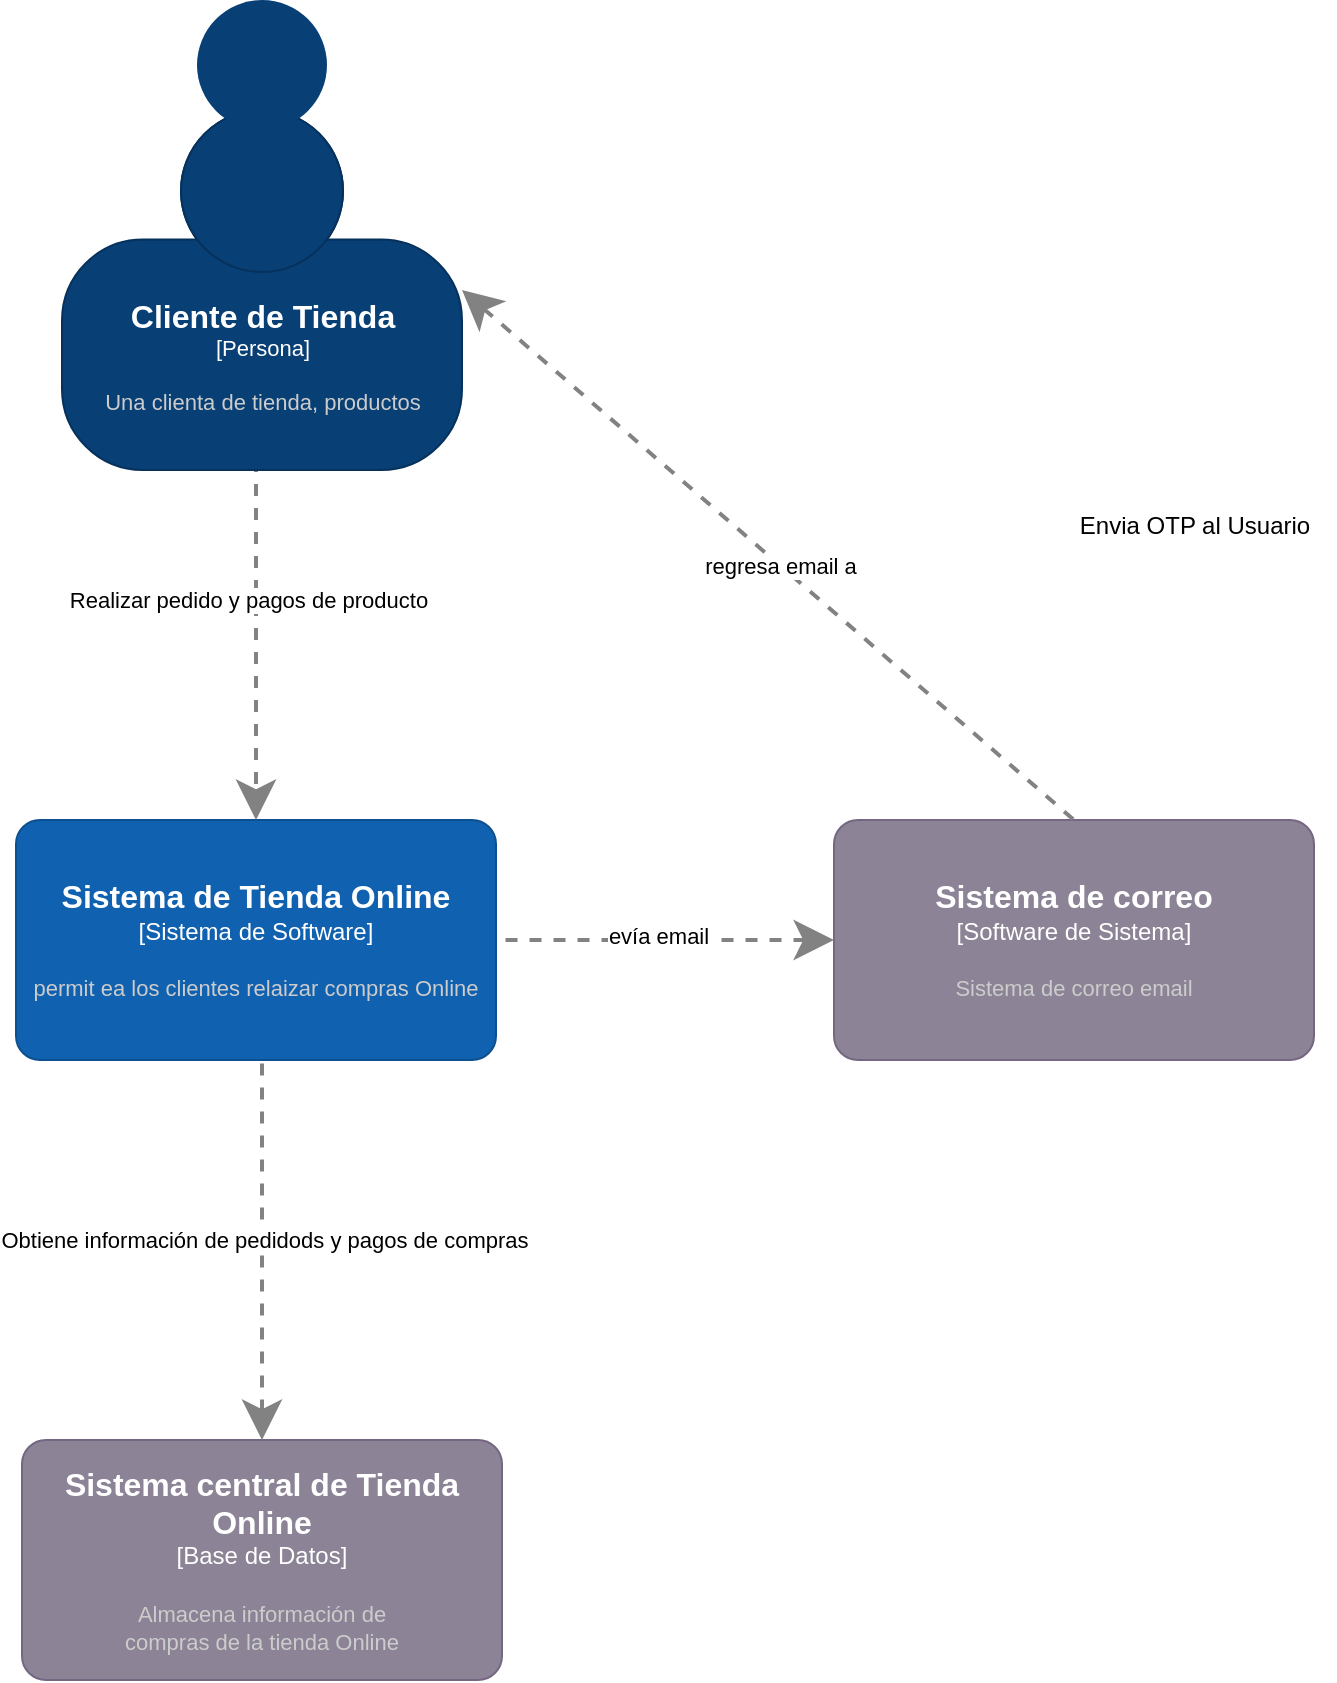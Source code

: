 <mxfile version="14.5.1" type="device" pages="2"><diagram id="juLyVRAU24IPlWAHmOPr" name="C1 Contexto"><mxGraphModel dx="1024" dy="688" grid="1" gridSize="10" guides="1" tooltips="1" connect="1" arrows="1" fold="1" page="1" pageScale="1" pageWidth="827" pageHeight="1169" math="0" shadow="0"><root><mxCell id="0"/><mxCell id="1" parent="0"/><object placeholders="1" c4Name="Sistema de Tienda Online" c4Type="Sistema de Software" c4Description="permit ea los clientes relaizar compras Online" label="&lt;font style=&quot;font-size: 16px&quot;&gt;&lt;b&gt;%c4Name%&lt;/b&gt;&lt;/font&gt;&lt;div&gt;[%c4Type%]&lt;/div&gt;&lt;br&gt;&lt;div&gt;&lt;font style=&quot;font-size: 11px&quot;&gt;&lt;font color=&quot;#cccccc&quot;&gt;%c4Description%&lt;/font&gt;&lt;/div&gt;" id="Wfo3SMtfOmPPvtlrlPXn-2"><mxCell style="rounded=1;whiteSpace=wrap;html=1;labelBackgroundColor=none;fillColor=#1061B0;fontColor=#ffffff;align=center;arcSize=10;strokeColor=#0D5091;metaEdit=1;resizable=0;points=[[0.25,0,0],[0.5,0,0],[0.75,0,0],[1,0.25,0],[1,0.5,0],[1,0.75,0],[0.75,1,0],[0.5,1,0],[0.25,1,0],[0,0.75,0],[0,0.5,0],[0,0.25,0]];" vertex="1" parent="1"><mxGeometry x="741" y="570" width="240" height="120" as="geometry"/></mxCell></object><mxCell id="Wfo3SMtfOmPPvtlrlPXn-14" style="rounded=0;orthogonalLoop=1;jettySize=auto;html=1;entryX=0.5;entryY=0;entryDx=0;entryDy=0;entryPerimeter=0;dashed=1;strokeColor=#828282;strokeWidth=2;align=center;verticalAlign=middle;fontFamily=Helvetica;fontSize=10;fontColor=#404040;labelBackgroundColor=default;elbow=vertical;jumpStyle=arc;jumpSize=16;startArrow=none;startFill=0;startSize=14;endArrow=classic;endFill=1;endSize=14;" edge="1" parent="1" target="Wfo3SMtfOmPPvtlrlPXn-2"><mxGeometry relative="1" as="geometry"><mxPoint x="861" y="390" as="sourcePoint"/></mxGeometry></mxCell><mxCell id="Wfo3SMtfOmPPvtlrlPXn-15" value="Realizar pedido y pagos de producto" style="edgeLabel;html=1;align=center;verticalAlign=middle;resizable=0;points=[];" vertex="1" connectable="0" parent="Wfo3SMtfOmPPvtlrlPXn-14"><mxGeometry x="-0.227" y="-4" relative="1" as="geometry"><mxPoint as="offset"/></mxGeometry></mxCell><mxCell id="Wfo3SMtfOmPPvtlrlPXn-18" value="Envia OTP al Usuario" style="text;html=1;align=center;verticalAlign=middle;resizable=0;points=[];autosize=1;strokeColor=none;fillColor=none;" vertex="1" parent="1"><mxGeometry x="1260" y="408" width="140" height="30" as="geometry"/></mxCell><object placeholders="1" c4Name="Sistema central de Tienda Online" c4Type="Base de Datos" c4Description="Almacena información de &#10;compras de la tienda Online" label="&lt;font style=&quot;font-size: 16px&quot;&gt;&lt;b&gt;%c4Name%&lt;/b&gt;&lt;/font&gt;&lt;div&gt;[%c4Type%]&lt;/div&gt;&lt;br&gt;&lt;div&gt;&lt;font style=&quot;font-size: 11px&quot;&gt;&lt;font color=&quot;#cccccc&quot;&gt;%c4Description%&lt;/font&gt;&lt;/div&gt;" id="Wfo3SMtfOmPPvtlrlPXn-19"><mxCell style="rounded=1;whiteSpace=wrap;html=1;labelBackgroundColor=none;fontColor=#ffffff;align=center;arcSize=10;strokeColor=#736782;metaEdit=1;resizable=0;points=[[0.25,0,0],[0.5,0,0],[0.75,0,0],[1,0.25,0],[1,0.5,0],[1,0.75,0],[0.75,1,0],[0.5,1,0],[0.25,1,0],[0,0.75,0],[0,0.5,0],[0,0.25,0]];fillColor=#8C8496;" vertex="1" parent="1"><mxGeometry x="744" y="880" width="240" height="120" as="geometry"/></mxCell></object><mxCell id="Wfo3SMtfOmPPvtlrlPXn-20" style="rounded=0;orthogonalLoop=1;jettySize=auto;html=1;startArrow=classic;startFill=1;dashed=1;strokeColor=#828282;strokeWidth=2;align=center;verticalAlign=middle;fontFamily=Helvetica;fontSize=10;fontColor=#404040;labelBackgroundColor=default;elbow=vertical;jumpStyle=arc;jumpSize=16;startSize=14;endArrow=none;endFill=0;endSize=14;fillColor=#e1d5e7;" edge="1" parent="1"><mxGeometry relative="1" as="geometry"><mxPoint x="864" y="880" as="sourcePoint"/><mxPoint x="864" y="690" as="targetPoint"/></mxGeometry></mxCell><mxCell id="Wfo3SMtfOmPPvtlrlPXn-21" value="Obtiene información de pedidods y pagos de compras" style="edgeLabel;html=1;align=center;verticalAlign=middle;resizable=0;points=[];" vertex="1" connectable="0" parent="Wfo3SMtfOmPPvtlrlPXn-20"><mxGeometry x="0.044" y="-1" relative="1" as="geometry"><mxPoint y="-1" as="offset"/></mxGeometry></mxCell><object placeholders="1" c4Name="Cliente de Tienda" c4Type="Persona" c4Description="Una clienta de tienda, productos" label="&lt;font style=&quot;font-size: 16px&quot;&gt;&lt;b&gt;%c4Name%&lt;/b&gt;&lt;/font&gt;&lt;div&gt;[%c4Type%]&lt;/div&gt;&lt;br&gt;&lt;div&gt;&lt;font style=&quot;font-size: 11px&quot;&gt;&lt;font color=&quot;#cccccc&quot;&gt;%c4Description%&lt;/font&gt;&lt;/div&gt;" id="8tVKLsZnanJZji3yDENr-1"><mxCell style="html=1;fontSize=11;dashed=0;whitespace=wrap;fillColor=#083F75;strokeColor=#06315C;fontColor=#ffffff;shape=mxgraph.c4.person2;align=center;metaEdit=1;points=[[0.5,0,0],[1,0.5,0],[1,0.75,0],[0.75,1,0],[0.5,1,0],[0.25,1,0],[0,0.75,0],[0,0.5,0]];resizable=0;rounded=1;sketch=0;shadow=0;" vertex="1" parent="1"><mxGeometry x="764" y="215" width="200" height="180" as="geometry"/></mxCell></object><mxCell id="8tVKLsZnanJZji3yDENr-2" value="" style="ellipse;whiteSpace=wrap;html=1;aspect=fixed;fillColor=#083F75;strokeColor=none;" vertex="1" parent="1"><mxGeometry x="831.5" y="160" width="65" height="65" as="geometry"/></mxCell><object placeholders="1" c4Name="Sistema de correo" c4Type="Software de Sistema" c4Description="Sistema de correo email" label="&lt;font style=&quot;font-size: 16px&quot;&gt;&lt;b&gt;%c4Name%&lt;/b&gt;&lt;/font&gt;&lt;div&gt;[%c4Type%]&lt;/div&gt;&lt;br&gt;&lt;div&gt;&lt;font style=&quot;font-size: 11px&quot;&gt;&lt;font color=&quot;#cccccc&quot;&gt;%c4Description%&lt;/font&gt;&lt;/div&gt;" id="416pzFv8iVlJgct3T7tv-3"><mxCell style="rounded=1;whiteSpace=wrap;html=1;labelBackgroundColor=none;fontColor=#ffffff;align=center;arcSize=10;strokeColor=#736782;metaEdit=1;resizable=0;points=[[0.25,0,0],[0.5,0,0],[0.75,0,0],[1,0.25,0],[1,0.5,0],[1,0.75,0],[0.75,1,0],[0.5,1,0],[0.25,1,0],[0,0.75,0],[0,0.5,0],[0,0.25,0]];fillColor=#8C8496;" vertex="1" parent="1"><mxGeometry x="1150" y="570" width="240" height="120" as="geometry"/></mxCell></object><mxCell id="416pzFv8iVlJgct3T7tv-4" style="rounded=0;orthogonalLoop=1;jettySize=auto;html=1;entryX=1;entryY=0.5;entryDx=0;entryDy=0;entryPerimeter=0;startArrow=classic;startFill=1;dashed=1;strokeColor=#828282;strokeWidth=2;align=center;verticalAlign=middle;fontFamily=Helvetica;fontSize=10;fontColor=#404040;labelBackgroundColor=default;elbow=vertical;jumpStyle=arc;jumpSize=16;startSize=14;endArrow=none;endFill=0;endSize=14;fillColor=#e1d5e7;exitX=0;exitY=0.5;exitDx=0;exitDy=0;exitPerimeter=0;" edge="1" parent="1" source="416pzFv8iVlJgct3T7tv-3" target="Wfo3SMtfOmPPvtlrlPXn-2"><mxGeometry relative="1" as="geometry"><mxPoint x="1090" y="630" as="sourcePoint"/><mxPoint x="874" y="660" as="targetPoint"/></mxGeometry></mxCell><mxCell id="416pzFv8iVlJgct3T7tv-5" value="evía email" style="edgeLabel;html=1;align=center;verticalAlign=middle;resizable=0;points=[];" vertex="1" connectable="0" parent="416pzFv8iVlJgct3T7tv-4"><mxGeometry x="0.044" y="-1" relative="1" as="geometry"><mxPoint y="-1" as="offset"/></mxGeometry></mxCell><mxCell id="416pzFv8iVlJgct3T7tv-6" style="rounded=0;orthogonalLoop=1;jettySize=auto;html=1;entryX=0.5;entryY=0;entryDx=0;entryDy=0;entryPerimeter=0;startArrow=classic;startFill=1;dashed=1;strokeColor=#828282;strokeWidth=2;align=center;verticalAlign=middle;fontFamily=Helvetica;fontSize=10;fontColor=#404040;labelBackgroundColor=default;elbow=vertical;jumpStyle=arc;jumpSize=16;startSize=14;endArrow=none;endFill=0;endSize=14;fillColor=#e1d5e7;exitX=1;exitY=0.5;exitDx=0;exitDy=0;exitPerimeter=0;" edge="1" parent="1" source="8tVKLsZnanJZji3yDENr-1" target="416pzFv8iVlJgct3T7tv-3"><mxGeometry relative="1" as="geometry"><mxPoint x="884" y="900" as="sourcePoint"/><mxPoint x="884" y="670" as="targetPoint"/></mxGeometry></mxCell><mxCell id="416pzFv8iVlJgct3T7tv-7" value="regresa email a" style="edgeLabel;html=1;align=center;verticalAlign=middle;resizable=0;points=[];" vertex="1" connectable="0" parent="416pzFv8iVlJgct3T7tv-6"><mxGeometry x="0.044" y="-1" relative="1" as="geometry"><mxPoint y="-1" as="offset"/></mxGeometry></mxCell></root></mxGraphModel></diagram><diagram name="C2 Contenedores" id="uUIFKJ8ctdG2yBrXT3mj"><mxGraphModel dx="1108" dy="792" grid="1" gridSize="10" guides="1" tooltips="1" connect="1" arrows="1" fold="1" page="1" pageScale="1" pageWidth="827" pageHeight="1169" math="0" shadow="0"><root><mxCell id="txbnuUf0w88QNxbFrU9q-0"/><mxCell id="txbnuUf0w88QNxbFrU9q-1" parent="txbnuUf0w88QNxbFrU9q-0"/><object placeholders="1" c4Name="Pagina de Compras" c4Type="Java" c4Description="Proporciona todas las funciones de banca por Internet a los clientes a través de su navegador web" label="&lt;font style=&quot;font-size: 16px&quot;&gt;&lt;b&gt;%c4Name%&lt;/b&gt;&lt;/font&gt;&lt;div&gt;[%c4Type%]&lt;/div&gt;&lt;br&gt;&lt;div&gt;&lt;font style=&quot;font-size: 11px&quot;&gt;&lt;font color=&quot;#cccccc&quot;&gt;%c4Description%&lt;/font&gt;&lt;/div&gt;" id="txbnuUf0w88QNxbFrU9q-2"><mxCell style="rounded=1;whiteSpace=wrap;html=1;labelBackgroundColor=none;fontColor=#ffffff;align=center;arcSize=10;strokeColor=#0D5091;metaEdit=1;resizable=0;points=[[0.25,0,0],[0.5,0,0],[0.75,0,0],[1,0.25,0],[1,0.5,0],[1,0.75,0],[0.75,1,0],[0.5,1,0],[0.25,1,0],[0,0.75,0],[0,0.5,0],[0,0.25,0]];fillColor=#1061B0;" vertex="1" parent="txbnuUf0w88QNxbFrU9q-1"><mxGeometry x="741" y="570" width="240" height="120" as="geometry"/></mxCell></object><mxCell id="txbnuUf0w88QNxbFrU9q-3" style="rounded=0;orthogonalLoop=1;jettySize=auto;html=1;entryX=0.5;entryY=0;entryDx=0;entryDy=0;entryPerimeter=0;dashed=1;strokeColor=#828282;strokeWidth=2;align=center;verticalAlign=middle;fontFamily=Helvetica;fontSize=10;fontColor=#404040;labelBackgroundColor=default;elbow=vertical;jumpStyle=arc;jumpSize=16;startArrow=none;startFill=0;startSize=14;endArrow=classic;endFill=1;endSize=14;" edge="1" parent="txbnuUf0w88QNxbFrU9q-1" target="txbnuUf0w88QNxbFrU9q-2"><mxGeometry relative="1" as="geometry"><mxPoint x="861" y="390" as="sourcePoint"/></mxGeometry></mxCell><mxCell id="txbnuUf0w88QNxbFrU9q-4" value="Realizar pedido y pagos de producto" style="edgeLabel;html=1;align=center;verticalAlign=middle;resizable=0;points=[];" vertex="1" connectable="0" parent="txbnuUf0w88QNxbFrU9q-3"><mxGeometry x="-0.227" y="-4" relative="1" as="geometry"><mxPoint as="offset"/></mxGeometry></mxCell><object placeholders="1" c4Name="Aplicación API" c4Type="Java and Spring Boot" c4Description="Almacena información de &#10;compras de la tienda Online" label="&lt;font style=&quot;font-size: 16px&quot;&gt;&lt;b&gt;%c4Name%&lt;/b&gt;&lt;/font&gt;&lt;div&gt;[%c4Type%]&lt;/div&gt;&lt;br&gt;&lt;div&gt;&lt;font style=&quot;font-size: 11px&quot;&gt;&lt;font color=&quot;#cccccc&quot;&gt;%c4Description%&lt;/font&gt;&lt;/div&gt;" id="txbnuUf0w88QNxbFrU9q-6"><mxCell style="rounded=1;whiteSpace=wrap;html=1;labelBackgroundColor=none;fontColor=#ffffff;align=center;arcSize=10;strokeColor=#736782;metaEdit=1;resizable=0;points=[[0.25,0,0],[0.5,0,0],[0.75,0,0],[1,0.25,0],[1,0.5,0],[1,0.75,0],[0.75,1,0],[0.5,1,0],[0.25,1,0],[0,0.75,0],[0,0.5,0],[0,0.25,0]];fillColor=#8C8496;" vertex="1" parent="txbnuUf0w88QNxbFrU9q-1"><mxGeometry x="744" y="880" width="240" height="120" as="geometry"/></mxCell></object><mxCell id="txbnuUf0w88QNxbFrU9q-7" style="rounded=0;orthogonalLoop=1;jettySize=auto;html=1;startArrow=classic;startFill=1;dashed=1;strokeColor=#828282;strokeWidth=2;align=center;verticalAlign=middle;fontFamily=Helvetica;fontSize=10;fontColor=#404040;labelBackgroundColor=default;elbow=vertical;jumpStyle=arc;jumpSize=16;startSize=14;endArrow=none;endFill=0;endSize=14;fillColor=#e1d5e7;" edge="1" parent="txbnuUf0w88QNxbFrU9q-1"><mxGeometry relative="1" as="geometry"><mxPoint x="864" y="880" as="sourcePoint"/><mxPoint x="864" y="690" as="targetPoint"/></mxGeometry></mxCell><mxCell id="txbnuUf0w88QNxbFrU9q-8" value="Obtiene información de pedidos y pagos de compras" style="edgeLabel;html=1;align=center;verticalAlign=middle;resizable=0;points=[];" vertex="1" connectable="0" parent="txbnuUf0w88QNxbFrU9q-7"><mxGeometry x="0.044" y="-1" relative="1" as="geometry"><mxPoint y="-1" as="offset"/></mxGeometry></mxCell><object placeholders="1" c4Name="Cliente de Tienda" c4Type="Persona" c4Description="Una clienta de tienda, productos" label="&lt;font style=&quot;font-size: 16px&quot;&gt;&lt;b&gt;%c4Name%&lt;/b&gt;&lt;/font&gt;&lt;div&gt;[%c4Type%]&lt;/div&gt;&lt;br&gt;&lt;div&gt;&lt;font style=&quot;font-size: 11px&quot;&gt;&lt;font color=&quot;#cccccc&quot;&gt;%c4Description%&lt;/font&gt;&lt;/div&gt;" id="txbnuUf0w88QNxbFrU9q-9"><mxCell style="html=1;fontSize=11;dashed=0;whitespace=wrap;fillColor=#083F75;strokeColor=#06315C;fontColor=#ffffff;shape=mxgraph.c4.person2;align=center;metaEdit=1;points=[[0.5,0,0],[1,0.5,0],[1,0.75,0],[0.75,1,0],[0.5,1,0],[0.25,1,0],[0,0.75,0],[0,0.5,0]];resizable=0;rounded=1;sketch=0;shadow=0;" vertex="1" parent="txbnuUf0w88QNxbFrU9q-1"><mxGeometry x="764" y="215" width="200" height="180" as="geometry"/></mxCell></object><mxCell id="txbnuUf0w88QNxbFrU9q-10" value="" style="ellipse;whiteSpace=wrap;html=1;aspect=fixed;fillColor=#083F75;strokeColor=none;" vertex="1" parent="txbnuUf0w88QNxbFrU9q-1"><mxGeometry x="831.5" y="160" width="65" height="65" as="geometry"/></mxCell><object placeholders="1" c4Name="Personal servicio &#10;al cliente" c4Type="Persona" c4Description="Sttaf servicio al cliente" label="&lt;font style=&quot;font-size: 16px&quot;&gt;&lt;b&gt;%c4Name%&lt;/b&gt;&lt;/font&gt;&lt;div&gt;[%c4Type%]&lt;/div&gt;&lt;br&gt;&lt;div&gt;&lt;font style=&quot;font-size: 11px&quot;&gt;&lt;font color=&quot;#cccccc&quot;&gt;%c4Description%&lt;/font&gt;&lt;/div&gt;" id="txbnuUf0w88QNxbFrU9q-11"><mxCell style="html=1;fontSize=11;dashed=0;whitespace=wrap;fontColor=#ffffff;shape=mxgraph.c4.person2;align=center;metaEdit=1;points=[[0.5,0,0],[1,0.5,0],[1,0.75,0],[0.75,1,0],[0.5,1,0],[0.25,1,0],[0,0.75,0],[0,0.5,0]];resizable=0;rounded=1;sketch=0;shadow=0;strokeColor=none;fillColor=#8C8496;" vertex="1" parent="txbnuUf0w88QNxbFrU9q-1"><mxGeometry x="120" y="530" width="200" height="180" as="geometry"/></mxCell></object><mxCell id="txbnuUf0w88QNxbFrU9q-12" value="" style="ellipse;whiteSpace=wrap;html=1;aspect=fixed;strokeColor=none;fillColor=#8C8496;" vertex="1" parent="txbnuUf0w88QNxbFrU9q-1"><mxGeometry x="187.5" y="480" width="65" height="65" as="geometry"/></mxCell><mxCell id="txbnuUf0w88QNxbFrU9q-13" style="rounded=0;orthogonalLoop=1;jettySize=auto;html=1;entryX=0.5;entryY=0;entryDx=0;entryDy=0;dashed=1;strokeColor=#828282;strokeWidth=2;align=center;verticalAlign=middle;fontFamily=Helvetica;fontSize=10;fontColor=#404040;labelBackgroundColor=default;elbow=vertical;jumpStyle=arc;jumpSize=16;startArrow=none;startFill=0;startSize=14;endArrow=classic;endFill=1;endSize=14;exitX=0;exitY=0.5;exitDx=0;exitDy=0;exitPerimeter=0;" edge="1" parent="txbnuUf0w88QNxbFrU9q-1" source="txbnuUf0w88QNxbFrU9q-9" target="txbnuUf0w88QNxbFrU9q-12"><mxGeometry relative="1" as="geometry"><mxPoint x="750" y="380" as="sourcePoint"/><mxPoint x="871" y="540" as="targetPoint"/><Array as="points"><mxPoint x="220" y="305"/></Array></mxGeometry></mxCell><mxCell id="txbnuUf0w88QNxbFrU9q-14" value="Realizar preguntas" style="edgeLabel;html=1;align=center;verticalAlign=middle;resizable=0;points=[];" vertex="1" connectable="0" parent="txbnuUf0w88QNxbFrU9q-13"><mxGeometry x="-0.227" y="-4" relative="1" as="geometry"><mxPoint as="offset"/></mxGeometry></mxCell><object placeholders="1" c4Name="Tienda Online" c4Type="CRM" c4Application="PV" label="&lt;font style=&quot;font-size: 16px&quot;&gt;&lt;b&gt;&lt;div style=&quot;text-align: left&quot;&gt;%c4Name%&lt;/div&gt;&lt;/b&gt;&lt;/font&gt;&lt;div style=&quot;text-align: left&quot;&gt;[%c4Application%]&lt;/div&gt;" id="txbnuUf0w88QNxbFrU9q-15"><mxCell style="rounded=1;fontSize=11;whiteSpace=wrap;html=1;dashed=1;arcSize=20;fillColor=none;strokeColor=#666666;fontColor=#333333;labelBackgroundColor=none;align=left;verticalAlign=bottom;labelBorderColor=none;spacingTop=0;spacing=10;dashPattern=8 4;metaEdit=1;rotatable=0;perimeter=rectanglePerimeter;noLabel=0;labelPadding=0;allowArrows=0;connectable=0;expand=0;recursiveResize=0;editable=1;pointerEvents=0;absoluteArcSize=1;points=[[0.25,0,0],[0.5,0,0],[0.75,0,0],[1,0.25,0],[1,0.5,0],[1,0.75,0],[0.75,1,0],[0.5,1,0],[0.25,1,0],[0,0.75,0],[0,0.5,0],[0,0.25,0]];" vertex="1" parent="txbnuUf0w88QNxbFrU9q-1"><mxGeometry x="110" y="410" width="1440" height="670" as="geometry"/></mxCell></object><object placeholders="1" c4Name="Sistema de correo" c4Type="Software de Sistema" c4Description="Sistema de correo email" label="&lt;font style=&quot;font-size: 16px&quot;&gt;&lt;b&gt;%c4Name%&lt;/b&gt;&lt;/font&gt;&lt;div&gt;[%c4Type%]&lt;/div&gt;&lt;br&gt;&lt;div&gt;&lt;font style=&quot;font-size: 11px&quot;&gt;&lt;font color=&quot;#cccccc&quot;&gt;%c4Description%&lt;/font&gt;&lt;/div&gt;" id="txbnuUf0w88QNxbFrU9q-16"><mxCell style="rounded=1;whiteSpace=wrap;html=1;labelBackgroundColor=none;fontColor=#ffffff;align=center;arcSize=10;strokeColor=#736782;metaEdit=1;resizable=0;points=[[0.25,0,0],[0.5,0,0],[0.75,0,0],[1,0.25,0],[1,0.5,0],[1,0.75,0],[0.75,1,0],[0.5,1,0],[0.25,1,0],[0,0.75,0],[0,0.5,0],[0,0.25,0]];fillColor=#8C8496;" vertex="1" parent="txbnuUf0w88QNxbFrU9q-1"><mxGeometry x="1250" y="245" width="240" height="120" as="geometry"/></mxCell></object><mxCell id="txbnuUf0w88QNxbFrU9q-17" style="rounded=0;orthogonalLoop=1;jettySize=auto;html=1;entryX=1;entryY=0.5;entryDx=0;entryDy=0;entryPerimeter=0;startArrow=classic;startFill=1;dashed=1;strokeColor=#828282;strokeWidth=2;align=center;verticalAlign=middle;fontFamily=Helvetica;fontSize=10;fontColor=#404040;labelBackgroundColor=default;elbow=vertical;jumpStyle=arc;jumpSize=16;startSize=14;endArrow=none;endFill=0;endSize=14;fillColor=#e1d5e7;exitX=0.5;exitY=1;exitDx=0;exitDy=0;exitPerimeter=0;" edge="1" parent="txbnuUf0w88QNxbFrU9q-1" source="txbnuUf0w88QNxbFrU9q-16" target="txbnuUf0w88QNxbFrU9q-2"><mxGeometry relative="1" as="geometry"><mxPoint x="1090" y="630" as="sourcePoint"/><mxPoint x="874" y="660" as="targetPoint"/><Array as="points"><mxPoint x="1370" y="630"/></Array></mxGeometry></mxCell><mxCell id="txbnuUf0w88QNxbFrU9q-18" value="evía email" style="edgeLabel;html=1;align=center;verticalAlign=middle;resizable=0;points=[];" vertex="1" connectable="0" parent="txbnuUf0w88QNxbFrU9q-17"><mxGeometry x="0.044" y="-1" relative="1" as="geometry"><mxPoint y="-1" as="offset"/></mxGeometry></mxCell><mxCell id="txbnuUf0w88QNxbFrU9q-19" style="rounded=0;orthogonalLoop=1;jettySize=auto;html=1;startArrow=classic;startFill=1;dashed=1;strokeColor=#828282;strokeWidth=2;align=center;verticalAlign=middle;fontFamily=Helvetica;fontSize=10;fontColor=#404040;labelBackgroundColor=default;elbow=vertical;jumpStyle=arc;jumpSize=16;startSize=14;endArrow=none;endFill=0;endSize=14;fillColor=#e1d5e7;exitX=1;exitY=0.5;exitDx=0;exitDy=0;exitPerimeter=0;entryX=0;entryY=0.5;entryDx=0;entryDy=0;entryPerimeter=0;" edge="1" parent="txbnuUf0w88QNxbFrU9q-1" source="txbnuUf0w88QNxbFrU9q-9" target="txbnuUf0w88QNxbFrU9q-16"><mxGeometry relative="1" as="geometry"><mxPoint x="884" y="900" as="sourcePoint"/><mxPoint x="1251" y="305" as="targetPoint"/></mxGeometry></mxCell><mxCell id="txbnuUf0w88QNxbFrU9q-20" value="regresa email a" style="edgeLabel;html=1;align=center;verticalAlign=middle;resizable=0;points=[];" vertex="1" connectable="0" parent="txbnuUf0w88QNxbFrU9q-19"><mxGeometry x="0.044" y="-1" relative="1" as="geometry"><mxPoint y="-1" as="offset"/></mxGeometry></mxCell><object placeholders="1" c4Type="Software de Sistemas" c4Container="Almacena información de compras de cliente, pedidos y pagos" c4Technology="MySQL Database" c4Description="Esquema de BD MySQL" label="&lt;font style=&quot;font-size: 16px&quot;&gt;&lt;b&gt;%c4Type%&lt;/b&gt;&lt;/font&gt;&lt;div&gt;[%c4Container%:&amp;nbsp;%c4Technology%]&lt;/div&gt;&lt;br&gt;&lt;div&gt;&lt;font style=&quot;font-size: 11px&quot;&gt;&lt;font color=&quot;#E6E6E6&quot;&gt;%c4Description%&lt;/font&gt;&lt;/div&gt;" id="GqjbI-QmZzX2JUMyDWGO-1"><mxCell style="shape=cylinder3;size=15;whiteSpace=wrap;html=1;boundedLbl=1;rounded=0;labelBackgroundColor=none;fillColor=#23A2D9;fontSize=12;fontColor=#ffffff;align=center;strokeColor=#0E7DAD;metaEdit=1;points=[[0.5,0,0],[1,0.25,0],[1,0.5,0],[1,0.75,0],[0.5,1,0],[0,0.75,0],[0,0.5,0],[0,0.25,0]];resizable=0;" vertex="1" parent="txbnuUf0w88QNxbFrU9q-1"><mxGeometry x="1210" y="660" width="240" height="120" as="geometry"/></mxCell></object><object placeholders="1" c4Name="Aplicación Web" c4Type="Java y Spring Boot" c4Description="contenido estático y la aplicación de una sola página de banca por Internet" label="&lt;font style=&quot;font-size: 16px&quot;&gt;&lt;b&gt;%c4Name%&lt;/b&gt;&lt;/font&gt;&lt;div&gt;[%c4Type%]&lt;/div&gt;&lt;br&gt;&lt;div&gt;&lt;font style=&quot;font-size: 11px&quot;&gt;&lt;font color=&quot;#cccccc&quot;&gt;%c4Description%&lt;/font&gt;&lt;/div&gt;" id="GqjbI-QmZzX2JUMyDWGO-8"><mxCell style="rounded=1;whiteSpace=wrap;html=1;labelBackgroundColor=none;fontColor=#ffffff;align=center;arcSize=10;strokeColor=#0D5091;metaEdit=1;resizable=0;points=[[0.25,0,0],[0.5,0,0],[0.75,0,0],[1,0.25,0],[1,0.5,0],[1,0.75,0],[0.75,1,0],[0.5,1,0],[0.25,1,0],[0,0.75,0],[0,0.5,0],[0,0.25,0]];fillColor=#1061B0;" vertex="1" parent="txbnuUf0w88QNxbFrU9q-1"><mxGeometry x="370" y="570" width="240" height="120" as="geometry"/></mxCell></object><mxCell id="GqjbI-QmZzX2JUMyDWGO-9" style="rounded=0;orthogonalLoop=1;jettySize=auto;html=1;startArrow=classic;startFill=1;dashed=1;strokeColor=#828282;strokeWidth=2;align=center;verticalAlign=middle;fontFamily=Helvetica;fontSize=10;fontColor=#404040;labelBackgroundColor=default;elbow=vertical;jumpStyle=arc;jumpSize=16;startSize=14;endArrow=none;endFill=0;endSize=14;fillColor=#e1d5e7;entryX=1;entryY=0.5;entryDx=0;entryDy=0;entryPerimeter=0;" edge="1" parent="txbnuUf0w88QNxbFrU9q-1" source="GqjbI-QmZzX2JUMyDWGO-1" target="txbnuUf0w88QNxbFrU9q-6"><mxGeometry relative="1" as="geometry"><mxPoint x="874" y="890.0" as="sourcePoint"/><mxPoint x="874" y="700.0" as="targetPoint"/><Array as="points"><mxPoint x="1330" y="940"/></Array></mxGeometry></mxCell><mxCell id="GqjbI-QmZzX2JUMyDWGO-10" value="Lee y escribe" style="edgeLabel;html=1;align=center;verticalAlign=middle;resizable=0;points=[];" vertex="1" connectable="0" parent="GqjbI-QmZzX2JUMyDWGO-9"><mxGeometry x="0.044" y="-1" relative="1" as="geometry"><mxPoint y="-1" as="offset"/></mxGeometry></mxCell><mxCell id="GqjbI-QmZzX2JUMyDWGO-11" value="na" style="rounded=0;orthogonalLoop=1;jettySize=auto;html=1;startArrow=classic;startFill=1;dashed=1;strokeColor=#828282;strokeWidth=2;align=center;verticalAlign=middle;fontFamily=Helvetica;fontSize=10;fontColor=#404040;labelBackgroundColor=default;elbow=vertical;jumpStyle=arc;jumpSize=16;startSize=14;endArrow=none;endFill=0;endSize=14;fillColor=#e1d5e7;entryX=0;entryY=0.5;entryDx=0;entryDy=0;entryPerimeter=0;exitX=1;exitY=0.5;exitDx=0;exitDy=0;exitPerimeter=0;" edge="1" parent="txbnuUf0w88QNxbFrU9q-1" source="GqjbI-QmZzX2JUMyDWGO-8" target="txbnuUf0w88QNxbFrU9q-2"><mxGeometry relative="1" as="geometry"><mxPoint x="874" y="890.0" as="sourcePoint"/><mxPoint x="874" y="700.0" as="targetPoint"/></mxGeometry></mxCell><mxCell id="GqjbI-QmZzX2JUMyDWGO-12" value="Navegador Web" style="edgeLabel;html=1;align=center;verticalAlign=middle;resizable=0;points=[];" vertex="1" connectable="0" parent="GqjbI-QmZzX2JUMyDWGO-11"><mxGeometry x="0.044" y="-1" relative="1" as="geometry"><mxPoint y="-1" as="offset"/></mxGeometry></mxCell><mxCell id="GqjbI-QmZzX2JUMyDWGO-13" value="na" style="rounded=0;orthogonalLoop=1;jettySize=auto;html=1;startArrow=classic;startFill=1;dashed=1;strokeColor=#828282;strokeWidth=2;align=center;verticalAlign=middle;fontFamily=Helvetica;fontSize=10;fontColor=#404040;labelBackgroundColor=default;elbow=vertical;jumpStyle=arc;jumpSize=16;startSize=14;endArrow=none;endFill=0;endSize=14;fillColor=#e1d5e7;exitX=1;exitY=0.5;exitDx=0;exitDy=0;exitPerimeter=0;" edge="1" parent="txbnuUf0w88QNxbFrU9q-1" source="txbnuUf0w88QNxbFrU9q-11"><mxGeometry relative="1" as="geometry"><mxPoint x="620" y="640.0" as="sourcePoint"/><mxPoint x="370" y="620" as="targetPoint"/></mxGeometry></mxCell></root></mxGraphModel></diagram></mxfile>
